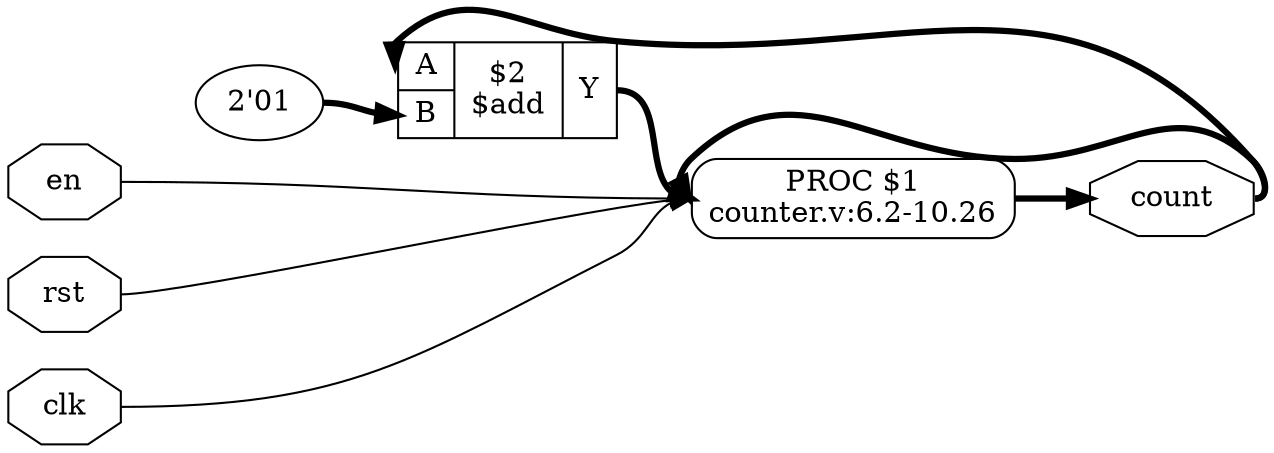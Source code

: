 digraph "counter" {
rankdir="LR";
remincross=true;
n3 [ shape=octagon, label="count", color="black", fontcolor="black" ];
n4 [ shape=octagon, label="en", color="black", fontcolor="black" ];
n5 [ shape=octagon, label="rst", color="black", fontcolor="black" ];
n6 [ shape=octagon, label="clk", color="black", fontcolor="black" ];
{ rank="source"; n4; n5; n6;}
{ rank="sink"; n3;}
v0 [ label="2'01" ];
c10 [ shape=record, label="{{<p7> A|<p8> B}|$2\n$add|{<p9> Y}}",  ];
p1 [shape=box, style=rounded, label="PROC $1\ncounter.v:6.2-10.26"];
c10:p9:e -> p1:w [color="black", fontcolor="black", style="setlinewidth(3)", label=""];
p1:e -> n3:w [color="black", fontcolor="black", style="setlinewidth(3)", label=""];
n3:e -> c10:p7:w [color="black", fontcolor="black", style="setlinewidth(3)", label=""];
n3:e -> p1:w [color="black", fontcolor="black", style="setlinewidth(3)", label=""];
n4:e -> p1:w [color="black", fontcolor="black", label=""];
n5:e -> p1:w [color="black", fontcolor="black", label=""];
n6:e -> p1:w [color="black", fontcolor="black", label=""];
v0:e -> c10:p8:w [color="black", fontcolor="black", style="setlinewidth(3)", label=""];
}
